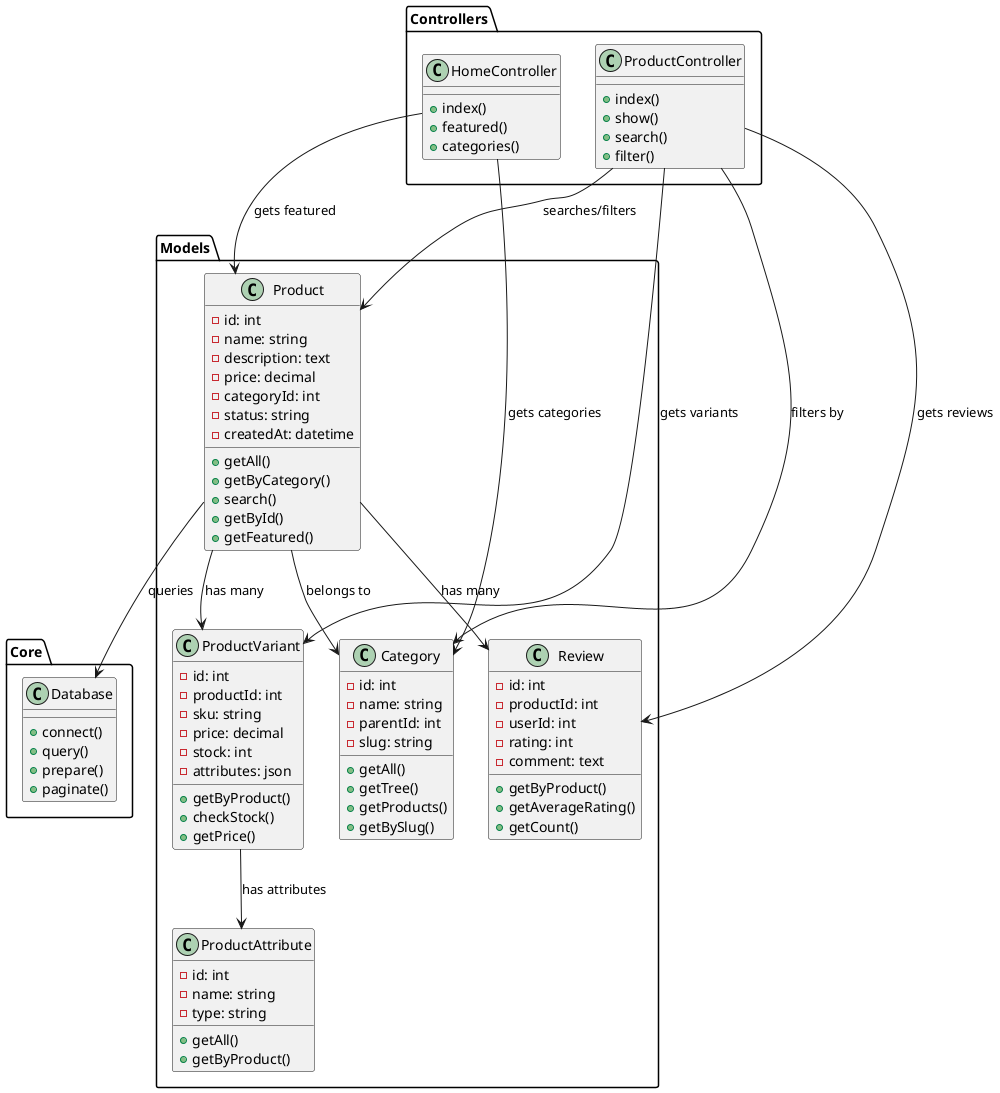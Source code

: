 @startuml Product Search and View - Class Diagram

!define ENTITY class
!define CONTROLLER class

package "Controllers" {
    CONTROLLER HomeController {
        +index()
        +featured()
        +categories()
    }

    CONTROLLER ProductController {
        +index()
        +show()
        +search()
        +filter()
    }
}

package "Models" {
    ENTITY Product {
        -id: int
        -name: string
        -description: text
        -price: decimal
        -categoryId: int
        -status: string
        -createdAt: datetime
        +getAll()
        +getByCategory()
        +search()
        +getById()
        +getFeatured()
    }

    ENTITY Category {
        -id: int
        -name: string
        -parentId: int
        -slug: string
        +getAll()
        +getTree()
        +getProducts()
        +getBySlug()
    }

    ENTITY ProductVariant {
        -id: int
        -productId: int
        -sku: string
        -price: decimal
        -stock: int
        -attributes: json
        +getByProduct()
        +checkStock()
        +getPrice()
    }

    ENTITY ProductAttribute {
        -id: int
        -name: string
        -type: string
        +getAll()
        +getByProduct()
    }

    ENTITY Review {
        -id: int
        -productId: int
        -userId: int
        -rating: int
        -comment: text
        +getByProduct()
        +getAverageRating()
        +getCount()
    }
}

package "Core" {
    ENTITY Database {
        +connect()
        +query()
        +prepare()
        +paginate()
    }
}

HomeController --> Product : gets featured
HomeController --> Category : gets categories
ProductController --> Product : searches/filters
ProductController --> Category : filters by
ProductController --> ProductVariant : gets variants
ProductController --> Review : gets reviews
Product --> Database : queries
Product --> Category : belongs to
Product --> ProductVariant : has many
Product --> Review : has many
ProductVariant --> ProductAttribute : has attributes

@enduml
